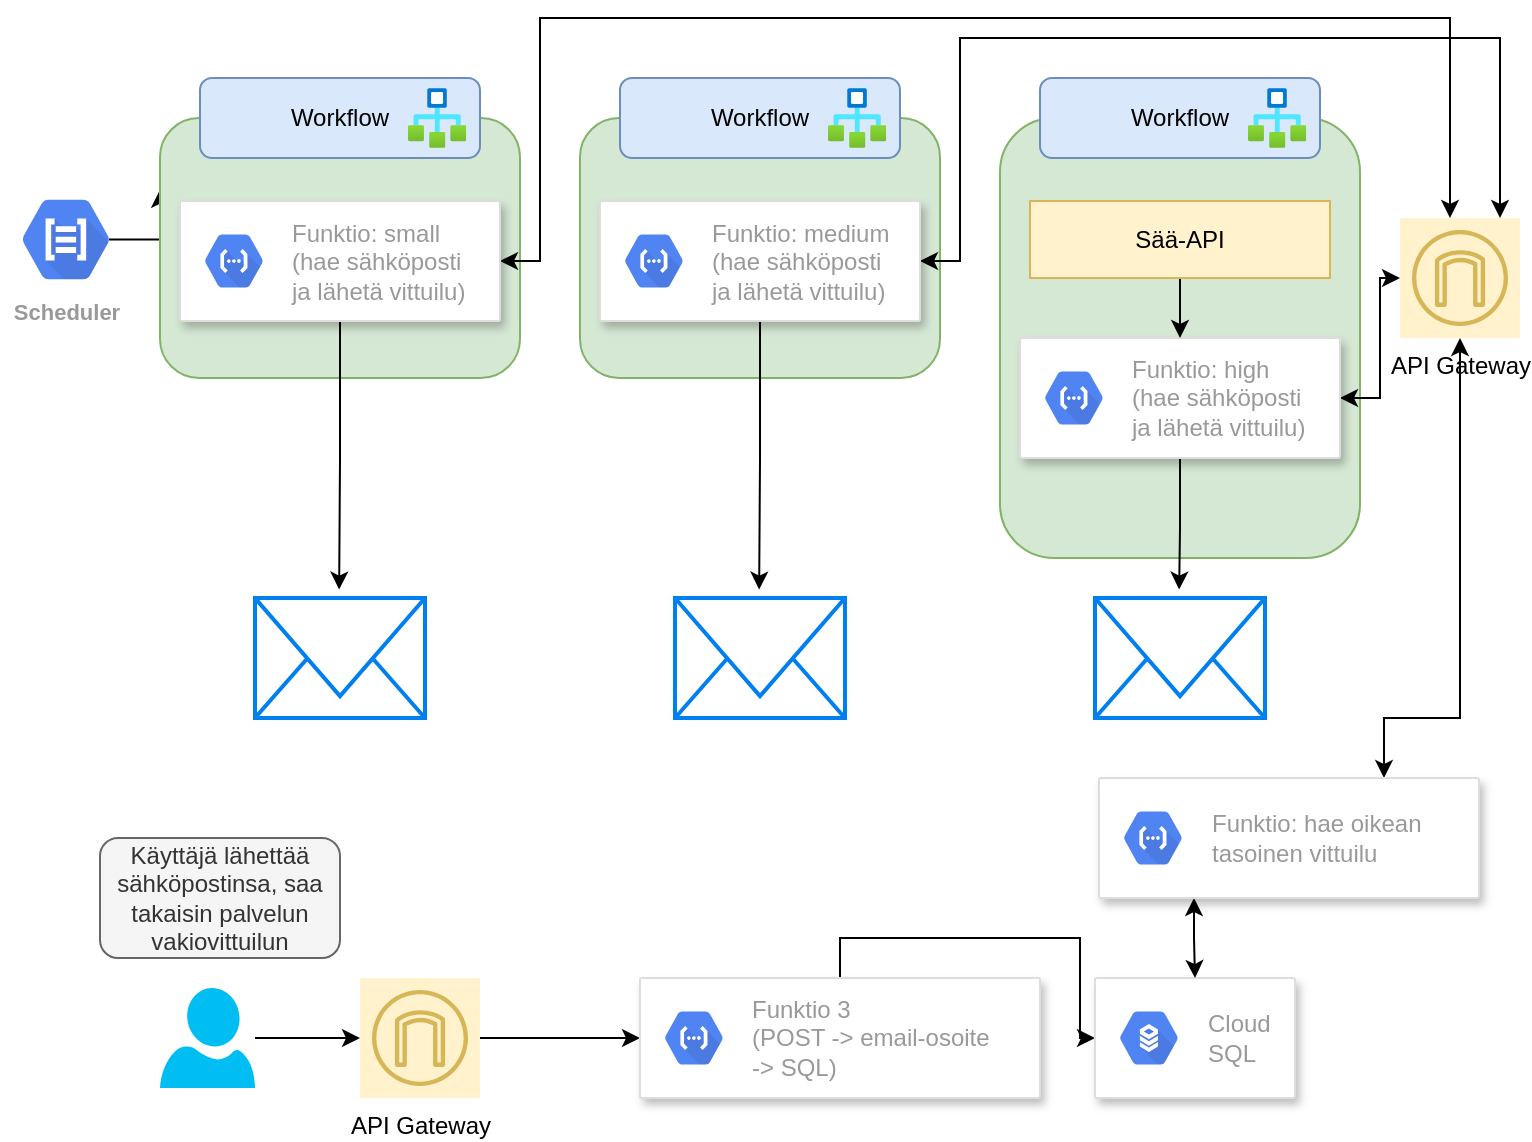 <mxfile version="15.4.0" type="device"><diagram id="WWNjTl23XBY_85UWhSp5" name="Page-1"><mxGraphModel dx="1024" dy="592" grid="1" gridSize="10" guides="1" tooltips="1" connect="1" arrows="1" fold="1" page="1" pageScale="1" pageWidth="827" pageHeight="1169" math="0" shadow="0"><root><mxCell id="0"/><mxCell id="1" parent="0"/><mxCell id="sx2MXZNuBmrFTFdC8knd-19" style="edgeStyle=orthogonalEdgeStyle;rounded=0;orthogonalLoop=1;jettySize=auto;html=1;exitX=0.825;exitY=0.5;exitDx=0;exitDy=0;exitPerimeter=0;entryX=0;entryY=0.276;entryDx=0;entryDy=0;entryPerimeter=0;startArrow=none;startFill=0;" edge="1" parent="1" source="sx2MXZNuBmrFTFdC8knd-1" target="sx2MXZNuBmrFTFdC8knd-13"><mxGeometry relative="1" as="geometry"/></mxCell><mxCell id="sx2MXZNuBmrFTFdC8knd-1" value="Scheduler" style="sketch=0;html=1;fillColor=#5184F3;strokeColor=none;verticalAlign=top;labelPosition=center;verticalLabelPosition=bottom;align=center;spacingTop=-6;fontSize=11;fontStyle=1;fontColor=#999999;shape=mxgraph.gcp2.hexIcon;prIcon=cloud_natural_language_api" vertex="1" parent="1"><mxGeometry x="10" y="91.5" width="66" height="58.5" as="geometry"/></mxCell><mxCell id="sx2MXZNuBmrFTFdC8knd-13" value="" style="rounded=1;whiteSpace=wrap;html=1;fillColor=#d5e8d4;strokeColor=#82b366;" vertex="1" parent="1"><mxGeometry x="90" y="60" width="180" height="130" as="geometry"/></mxCell><mxCell id="sx2MXZNuBmrFTFdC8knd-14" value="Workflow" style="rounded=1;whiteSpace=wrap;html=1;fillColor=#dae8fc;strokeColor=#6c8ebf;" vertex="1" parent="1"><mxGeometry x="110" y="40" width="140" height="40" as="geometry"/></mxCell><mxCell id="sx2MXZNuBmrFTFdC8knd-7" value="" style="aspect=fixed;html=1;points=[];align=center;image;fontSize=12;image=img/lib/azure2/general/Workflow.svg;" vertex="1" parent="1"><mxGeometry x="214" y="45" width="29.14" height="30" as="geometry"/></mxCell><mxCell id="sx2MXZNuBmrFTFdC8knd-29" style="edgeStyle=orthogonalEdgeStyle;rounded=0;orthogonalLoop=1;jettySize=auto;html=1;exitX=0.5;exitY=1;exitDx=0;exitDy=0;entryX=0.495;entryY=-0.07;entryDx=0;entryDy=0;entryPerimeter=0;startArrow=none;startFill=0;" edge="1" parent="1" source="sx2MXZNuBmrFTFdC8knd-17" target="sx2MXZNuBmrFTFdC8knd-28"><mxGeometry relative="1" as="geometry"/></mxCell><mxCell id="sx2MXZNuBmrFTFdC8knd-60" style="edgeStyle=orthogonalEdgeStyle;rounded=0;orthogonalLoop=1;jettySize=auto;html=1;exitX=1;exitY=0.5;exitDx=0;exitDy=0;entryX=0.25;entryY=0;entryDx=0;entryDy=0;startArrow=classic;startFill=1;endArrow=classic;endFill=1;" edge="1" parent="1" source="sx2MXZNuBmrFTFdC8knd-17"><mxGeometry relative="1" as="geometry"><mxPoint x="735" y="110" as="targetPoint"/><Array as="points"><mxPoint x="280" y="132"/><mxPoint x="280" y="10"/><mxPoint x="735" y="10"/></Array></mxGeometry></mxCell><mxCell id="sx2MXZNuBmrFTFdC8knd-17" value="" style="strokeColor=#dddddd;shadow=1;strokeWidth=1;rounded=1;absoluteArcSize=1;arcSize=2;" vertex="1" parent="1"><mxGeometry x="100" y="101.5" width="160" height="60" as="geometry"/></mxCell><mxCell id="sx2MXZNuBmrFTFdC8knd-18" value="Funktio: small&lt;br&gt;(hae sähköposti &lt;br&gt;ja lähetä vittuilu)" style="sketch=0;dashed=0;connectable=0;html=1;fillColor=#5184F3;strokeColor=none;shape=mxgraph.gcp2.hexIcon;prIcon=cloud_functions;part=1;labelPosition=right;verticalLabelPosition=middle;align=left;verticalAlign=middle;spacingLeft=5;fontColor=#999999;fontSize=12;" vertex="1" parent="sx2MXZNuBmrFTFdC8knd-17"><mxGeometry y="0.5" width="44" height="39" relative="1" as="geometry"><mxPoint x="5" y="-19.5" as="offset"/></mxGeometry></mxCell><mxCell id="sx2MXZNuBmrFTFdC8knd-75" value="" style="edgeStyle=orthogonalEdgeStyle;rounded=0;orthogonalLoop=1;jettySize=auto;html=1;startArrow=none;startFill=0;endArrow=classic;endFill=1;" edge="1" parent="1" source="sx2MXZNuBmrFTFdC8knd-25" target="sx2MXZNuBmrFTFdC8knd-30"><mxGeometry relative="1" as="geometry"/></mxCell><mxCell id="sx2MXZNuBmrFTFdC8knd-25" value="API Gateway" style="sketch=0;outlineConnect=0;strokeColor=#d6b656;fillColor=#fff2cc;dashed=0;verticalLabelPosition=bottom;verticalAlign=top;align=center;html=1;fontSize=12;fontStyle=0;aspect=fixed;shape=mxgraph.aws4.resourceIcon;resIcon=mxgraph.aws4.internet_gateway;" vertex="1" parent="1"><mxGeometry x="190" y="490" width="60" height="60" as="geometry"/></mxCell><mxCell id="sx2MXZNuBmrFTFdC8knd-28" value="" style="html=1;verticalLabelPosition=bottom;align=center;labelBackgroundColor=#ffffff;verticalAlign=top;strokeWidth=2;strokeColor=#0080F0;shadow=0;dashed=0;shape=mxgraph.ios7.icons.mail;" vertex="1" parent="1"><mxGeometry x="137.5" y="300" width="85" height="60" as="geometry"/></mxCell><mxCell id="sx2MXZNuBmrFTFdC8knd-71" style="edgeStyle=orthogonalEdgeStyle;rounded=0;orthogonalLoop=1;jettySize=auto;html=1;exitX=0.5;exitY=0;exitDx=0;exitDy=0;entryX=0;entryY=0.5;entryDx=0;entryDy=0;startArrow=none;startFill=0;endArrow=classic;endFill=1;" edge="1" parent="1" source="sx2MXZNuBmrFTFdC8knd-30" target="sx2MXZNuBmrFTFdC8knd-64"><mxGeometry relative="1" as="geometry"/></mxCell><mxCell id="sx2MXZNuBmrFTFdC8knd-30" value="" style="strokeColor=#dddddd;shadow=1;strokeWidth=1;rounded=1;absoluteArcSize=1;arcSize=2;" vertex="1" parent="1"><mxGeometry x="330" y="490" width="200" height="60" as="geometry"/></mxCell><mxCell id="sx2MXZNuBmrFTFdC8knd-31" value="Funktio 3&lt;br&gt;(POST -&amp;gt; email-osoite&lt;br&gt;-&amp;gt; SQL)" style="sketch=0;dashed=0;connectable=0;html=1;fillColor=#5184F3;strokeColor=none;shape=mxgraph.gcp2.hexIcon;prIcon=cloud_functions;part=1;labelPosition=right;verticalLabelPosition=middle;align=left;verticalAlign=middle;spacingLeft=5;fontColor=#999999;fontSize=12;" vertex="1" parent="sx2MXZNuBmrFTFdC8knd-30"><mxGeometry y="0.5" width="44" height="39" relative="1" as="geometry"><mxPoint x="5" y="-19.5" as="offset"/></mxGeometry></mxCell><mxCell id="sx2MXZNuBmrFTFdC8knd-76" value="" style="edgeStyle=orthogonalEdgeStyle;rounded=0;orthogonalLoop=1;jettySize=auto;html=1;startArrow=none;startFill=0;endArrow=classic;endFill=1;" edge="1" parent="1" source="sx2MXZNuBmrFTFdC8knd-34" target="sx2MXZNuBmrFTFdC8knd-25"><mxGeometry relative="1" as="geometry"/></mxCell><mxCell id="sx2MXZNuBmrFTFdC8knd-34" value="" style="verticalLabelPosition=bottom;html=1;verticalAlign=top;align=center;strokeColor=none;fillColor=#00BEF2;shape=mxgraph.azure.user;" vertex="1" parent="1"><mxGeometry x="90" y="495" width="47.5" height="50" as="geometry"/></mxCell><mxCell id="sx2MXZNuBmrFTFdC8knd-38" value="Käyttäjä lähettää sähköpostinsa, saa takaisin palvelun vakiovittuilun" style="rounded=1;whiteSpace=wrap;html=1;fillColor=#f5f5f5;strokeColor=#666666;fontColor=#333333;" vertex="1" parent="1"><mxGeometry x="60" y="420" width="120" height="60" as="geometry"/></mxCell><mxCell id="sx2MXZNuBmrFTFdC8knd-40" value="" style="rounded=1;whiteSpace=wrap;html=1;fillColor=#d5e8d4;strokeColor=#82b366;" vertex="1" parent="1"><mxGeometry x="300" y="60" width="180" height="130" as="geometry"/></mxCell><mxCell id="sx2MXZNuBmrFTFdC8knd-41" value="Workflow" style="rounded=1;whiteSpace=wrap;html=1;fillColor=#dae8fc;strokeColor=#6c8ebf;" vertex="1" parent="1"><mxGeometry x="320" y="40" width="140" height="40" as="geometry"/></mxCell><mxCell id="sx2MXZNuBmrFTFdC8knd-42" value="" style="aspect=fixed;html=1;points=[];align=center;image;fontSize=12;image=img/lib/azure2/general/Workflow.svg;" vertex="1" parent="1"><mxGeometry x="424" y="45" width="29.14" height="30" as="geometry"/></mxCell><mxCell id="sx2MXZNuBmrFTFdC8knd-43" style="edgeStyle=orthogonalEdgeStyle;rounded=0;orthogonalLoop=1;jettySize=auto;html=1;exitX=0.5;exitY=1;exitDx=0;exitDy=0;entryX=0.495;entryY=-0.07;entryDx=0;entryDy=0;entryPerimeter=0;startArrow=none;startFill=0;" edge="1" parent="1" source="sx2MXZNuBmrFTFdC8knd-44" target="sx2MXZNuBmrFTFdC8knd-48"><mxGeometry relative="1" as="geometry"/></mxCell><mxCell id="sx2MXZNuBmrFTFdC8knd-61" style="edgeStyle=orthogonalEdgeStyle;rounded=0;orthogonalLoop=1;jettySize=auto;html=1;exitX=1;exitY=0.5;exitDx=0;exitDy=0;entryX=0.5;entryY=0;entryDx=0;entryDy=0;startArrow=classic;startFill=1;endArrow=classic;endFill=1;" edge="1" parent="1" source="sx2MXZNuBmrFTFdC8knd-44"><mxGeometry relative="1" as="geometry"><mxPoint x="760" y="110" as="targetPoint"/><Array as="points"><mxPoint x="490" y="132"/><mxPoint x="490" y="20"/><mxPoint x="760" y="20"/></Array></mxGeometry></mxCell><mxCell id="sx2MXZNuBmrFTFdC8knd-44" value="" style="strokeColor=#dddddd;shadow=1;strokeWidth=1;rounded=1;absoluteArcSize=1;arcSize=2;" vertex="1" parent="1"><mxGeometry x="310" y="101.5" width="160" height="60" as="geometry"/></mxCell><mxCell id="sx2MXZNuBmrFTFdC8knd-45" value="Funktio: medium&lt;br&gt;(hae sähköposti &lt;br&gt;ja lähetä vittuilu)" style="sketch=0;dashed=0;connectable=0;html=1;fillColor=#5184F3;strokeColor=none;shape=mxgraph.gcp2.hexIcon;prIcon=cloud_functions;part=1;labelPosition=right;verticalLabelPosition=middle;align=left;verticalAlign=middle;spacingLeft=5;fontColor=#999999;fontSize=12;" vertex="1" parent="sx2MXZNuBmrFTFdC8knd-44"><mxGeometry y="0.5" width="44" height="39" relative="1" as="geometry"><mxPoint x="5" y="-19.5" as="offset"/></mxGeometry></mxCell><mxCell id="sx2MXZNuBmrFTFdC8knd-48" value="" style="html=1;verticalLabelPosition=bottom;align=center;labelBackgroundColor=#ffffff;verticalAlign=top;strokeWidth=2;strokeColor=#0080F0;shadow=0;dashed=0;shape=mxgraph.ios7.icons.mail;" vertex="1" parent="1"><mxGeometry x="347.5" y="300" width="85" height="60" as="geometry"/></mxCell><mxCell id="sx2MXZNuBmrFTFdC8knd-49" value="" style="rounded=1;whiteSpace=wrap;html=1;fillColor=#d5e8d4;strokeColor=#82b366;" vertex="1" parent="1"><mxGeometry x="510" y="60" width="180" height="220" as="geometry"/></mxCell><mxCell id="sx2MXZNuBmrFTFdC8knd-50" value="Workflow" style="rounded=1;whiteSpace=wrap;html=1;fillColor=#dae8fc;strokeColor=#6c8ebf;" vertex="1" parent="1"><mxGeometry x="530" y="40" width="140" height="40" as="geometry"/></mxCell><mxCell id="sx2MXZNuBmrFTFdC8knd-51" value="" style="aspect=fixed;html=1;points=[];align=center;image;fontSize=12;image=img/lib/azure2/general/Workflow.svg;" vertex="1" parent="1"><mxGeometry x="634" y="45" width="29.14" height="30" as="geometry"/></mxCell><mxCell id="sx2MXZNuBmrFTFdC8knd-52" style="edgeStyle=orthogonalEdgeStyle;rounded=0;orthogonalLoop=1;jettySize=auto;html=1;exitX=0.5;exitY=1;exitDx=0;exitDy=0;entryX=0.495;entryY=-0.07;entryDx=0;entryDy=0;entryPerimeter=0;startArrow=none;startFill=0;" edge="1" parent="1" source="sx2MXZNuBmrFTFdC8knd-53" target="sx2MXZNuBmrFTFdC8knd-57"><mxGeometry relative="1" as="geometry"/></mxCell><mxCell id="sx2MXZNuBmrFTFdC8knd-62" style="edgeStyle=orthogonalEdgeStyle;rounded=0;orthogonalLoop=1;jettySize=auto;html=1;exitX=1;exitY=0.5;exitDx=0;exitDy=0;entryX=0;entryY=0.5;entryDx=0;entryDy=0;startArrow=classic;startFill=1;endArrow=classic;endFill=1;" edge="1" parent="1" source="sx2MXZNuBmrFTFdC8knd-53"><mxGeometry relative="1" as="geometry"><mxPoint x="710" y="140" as="targetPoint"/><Array as="points"><mxPoint x="700" y="200"/><mxPoint x="700" y="140"/></Array></mxGeometry></mxCell><mxCell id="sx2MXZNuBmrFTFdC8knd-53" value="" style="strokeColor=#dddddd;shadow=1;strokeWidth=1;rounded=1;absoluteArcSize=1;arcSize=2;" vertex="1" parent="1"><mxGeometry x="520" y="170" width="160" height="60" as="geometry"/></mxCell><mxCell id="sx2MXZNuBmrFTFdC8knd-54" value="Funktio: high&lt;br&gt;(hae sähköposti &lt;br&gt;ja lähetä vittuilu)" style="sketch=0;dashed=0;connectable=0;html=1;fillColor=#5184F3;strokeColor=none;shape=mxgraph.gcp2.hexIcon;prIcon=cloud_functions;part=1;labelPosition=right;verticalLabelPosition=middle;align=left;verticalAlign=middle;spacingLeft=5;fontColor=#999999;fontSize=12;" vertex="1" parent="sx2MXZNuBmrFTFdC8knd-53"><mxGeometry y="0.5" width="44" height="39" relative="1" as="geometry"><mxPoint x="5" y="-19.5" as="offset"/></mxGeometry></mxCell><mxCell id="sx2MXZNuBmrFTFdC8knd-55" style="edgeStyle=orthogonalEdgeStyle;rounded=0;orthogonalLoop=1;jettySize=auto;html=1;exitX=0.5;exitY=1;exitDx=0;exitDy=0;entryX=0.5;entryY=0;entryDx=0;entryDy=0;startArrow=none;startFill=0;endArrow=classic;endFill=1;" edge="1" parent="1" source="sx2MXZNuBmrFTFdC8knd-56" target="sx2MXZNuBmrFTFdC8knd-53"><mxGeometry relative="1" as="geometry"/></mxCell><mxCell id="sx2MXZNuBmrFTFdC8knd-56" value="Sää-API" style="rounded=0;whiteSpace=wrap;html=1;fillColor=#fff2cc;strokeColor=#d6b656;" vertex="1" parent="1"><mxGeometry x="525" y="101.5" width="150" height="38.5" as="geometry"/></mxCell><mxCell id="sx2MXZNuBmrFTFdC8knd-57" value="" style="html=1;verticalLabelPosition=bottom;align=center;labelBackgroundColor=#ffffff;verticalAlign=top;strokeWidth=2;strokeColor=#0080F0;shadow=0;dashed=0;shape=mxgraph.ios7.icons.mail;" vertex="1" parent="1"><mxGeometry x="557.5" y="300" width="85" height="60" as="geometry"/></mxCell><mxCell id="sx2MXZNuBmrFTFdC8knd-68" value="" style="edgeStyle=orthogonalEdgeStyle;rounded=0;orthogonalLoop=1;jettySize=auto;html=1;startArrow=classic;startFill=1;endArrow=classic;endFill=1;entryX=0.75;entryY=0;entryDx=0;entryDy=0;" edge="1" parent="1" source="sx2MXZNuBmrFTFdC8knd-63" target="sx2MXZNuBmrFTFdC8knd-66"><mxGeometry relative="1" as="geometry"><mxPoint x="740" y="330" as="targetPoint"/><Array as="points"><mxPoint x="740" y="360"/><mxPoint x="702" y="360"/></Array></mxGeometry></mxCell><mxCell id="sx2MXZNuBmrFTFdC8knd-63" value="API Gateway" style="sketch=0;outlineConnect=0;strokeColor=#d6b656;fillColor=#fff2cc;dashed=0;verticalLabelPosition=bottom;verticalAlign=top;align=center;html=1;fontSize=12;fontStyle=0;aspect=fixed;shape=mxgraph.aws4.resourceIcon;resIcon=mxgraph.aws4.internet_gateway;" vertex="1" parent="1"><mxGeometry x="710" y="110" width="60" height="60" as="geometry"/></mxCell><mxCell id="sx2MXZNuBmrFTFdC8knd-64" value="" style="strokeColor=#dddddd;shadow=1;strokeWidth=1;rounded=1;absoluteArcSize=1;arcSize=2;fontStyle=1" vertex="1" parent="1"><mxGeometry x="557.5" y="490" width="100" height="60" as="geometry"/></mxCell><mxCell id="sx2MXZNuBmrFTFdC8knd-65" value="Cloud&#10;SQL" style="sketch=0;dashed=0;connectable=0;html=1;fillColor=#5184F3;strokeColor=none;shape=mxgraph.gcp2.hexIcon;prIcon=cloud_sql;part=1;labelPosition=right;verticalLabelPosition=middle;align=left;verticalAlign=middle;spacingLeft=5;fontColor=#999999;fontSize=12;" vertex="1" parent="sx2MXZNuBmrFTFdC8knd-64"><mxGeometry y="0.5" width="44" height="39" relative="1" as="geometry"><mxPoint x="5" y="-19.5" as="offset"/></mxGeometry></mxCell><mxCell id="sx2MXZNuBmrFTFdC8knd-69" style="edgeStyle=orthogonalEdgeStyle;rounded=0;orthogonalLoop=1;jettySize=auto;html=1;exitX=0.25;exitY=1;exitDx=0;exitDy=0;entryX=0.5;entryY=0;entryDx=0;entryDy=0;startArrow=classic;startFill=1;endArrow=classic;endFill=1;" edge="1" parent="1" source="sx2MXZNuBmrFTFdC8knd-66" target="sx2MXZNuBmrFTFdC8knd-64"><mxGeometry relative="1" as="geometry"/></mxCell><mxCell id="sx2MXZNuBmrFTFdC8knd-66" value="" style="strokeColor=#dddddd;shadow=1;strokeWidth=1;rounded=1;absoluteArcSize=1;arcSize=2;" vertex="1" parent="1"><mxGeometry x="559.5" y="390" width="190" height="60" as="geometry"/></mxCell><mxCell id="sx2MXZNuBmrFTFdC8knd-67" value="Funktio: hae oikean&lt;br&gt;tasoinen vittuilu" style="sketch=0;dashed=0;connectable=0;html=1;fillColor=#5184F3;strokeColor=none;shape=mxgraph.gcp2.hexIcon;prIcon=cloud_functions;part=1;labelPosition=right;verticalLabelPosition=middle;align=left;verticalAlign=middle;spacingLeft=5;fontColor=#999999;fontSize=12;" vertex="1" parent="sx2MXZNuBmrFTFdC8knd-66"><mxGeometry y="0.5" width="44" height="39" relative="1" as="geometry"><mxPoint x="5" y="-19.5" as="offset"/></mxGeometry></mxCell></root></mxGraphModel></diagram></mxfile>